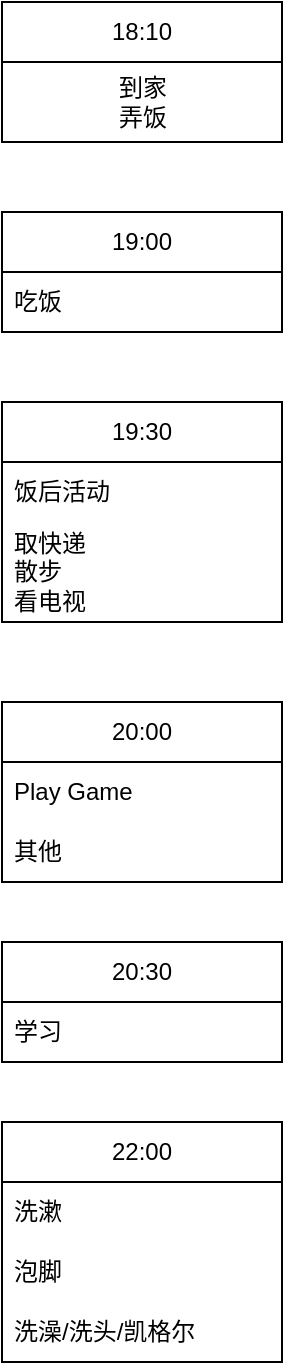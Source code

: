 <mxfile version="20.8.13" type="github">
  <diagram name="第 1 页" id="p3kQzCsYeSNhPoRElLK4">
    <mxGraphModel dx="1562" dy="837" grid="1" gridSize="10" guides="1" tooltips="1" connect="1" arrows="1" fold="1" page="1" pageScale="1" pageWidth="827" pageHeight="1169" math="0" shadow="0">
      <root>
        <mxCell id="0" />
        <mxCell id="1" parent="0" />
        <mxCell id="aeTkknMpQO5yRnzmNBZN-2" value="18:10" style="swimlane;fontStyle=0;childLayout=stackLayout;horizontal=1;startSize=30;horizontalStack=0;resizeParent=1;resizeParentMax=0;resizeLast=0;collapsible=1;marginBottom=0;whiteSpace=wrap;html=1;" vertex="1" parent="1">
          <mxGeometry x="320" y="420" width="140" height="70" as="geometry" />
        </mxCell>
        <mxCell id="aeTkknMpQO5yRnzmNBZN-14" value="到家&lt;br&gt;弄饭" style="text;html=1;align=center;verticalAlign=middle;resizable=0;points=[];autosize=1;strokeColor=none;fillColor=none;" vertex="1" parent="aeTkknMpQO5yRnzmNBZN-2">
          <mxGeometry y="30" width="140" height="40" as="geometry" />
        </mxCell>
        <mxCell id="aeTkknMpQO5yRnzmNBZN-6" value="19:00" style="swimlane;fontStyle=0;childLayout=stackLayout;horizontal=1;startSize=30;horizontalStack=0;resizeParent=1;resizeParentMax=0;resizeLast=0;collapsible=1;marginBottom=0;whiteSpace=wrap;html=1;" vertex="1" parent="1">
          <mxGeometry x="320" y="525" width="140" height="60" as="geometry" />
        </mxCell>
        <mxCell id="aeTkknMpQO5yRnzmNBZN-8" value="吃饭" style="text;strokeColor=none;fillColor=none;align=left;verticalAlign=middle;spacingLeft=4;spacingRight=4;overflow=hidden;points=[[0,0.5],[1,0.5]];portConstraint=eastwest;rotatable=0;whiteSpace=wrap;html=1;" vertex="1" parent="aeTkknMpQO5yRnzmNBZN-6">
          <mxGeometry y="30" width="140" height="30" as="geometry" />
        </mxCell>
        <mxCell id="aeTkknMpQO5yRnzmNBZN-10" value="19:30" style="swimlane;fontStyle=0;childLayout=stackLayout;horizontal=1;startSize=30;horizontalStack=0;resizeParent=1;resizeParentMax=0;resizeLast=0;collapsible=1;marginBottom=0;whiteSpace=wrap;html=1;" vertex="1" parent="1">
          <mxGeometry x="320" y="620" width="140" height="110" as="geometry" />
        </mxCell>
        <mxCell id="aeTkknMpQO5yRnzmNBZN-12" value="饭后活动" style="text;strokeColor=none;fillColor=none;align=left;verticalAlign=middle;spacingLeft=4;spacingRight=4;overflow=hidden;points=[[0,0.5],[1,0.5]];portConstraint=eastwest;rotatable=0;whiteSpace=wrap;html=1;" vertex="1" parent="aeTkknMpQO5yRnzmNBZN-10">
          <mxGeometry y="30" width="140" height="30" as="geometry" />
        </mxCell>
        <mxCell id="aeTkknMpQO5yRnzmNBZN-13" value="取快递&lt;br&gt;散步&lt;br&gt;看电视" style="text;strokeColor=none;fillColor=none;align=left;verticalAlign=middle;spacingLeft=4;spacingRight=4;overflow=hidden;points=[[0,0.5],[1,0.5]];portConstraint=eastwest;rotatable=0;whiteSpace=wrap;html=1;" vertex="1" parent="aeTkknMpQO5yRnzmNBZN-10">
          <mxGeometry y="60" width="140" height="50" as="geometry" />
        </mxCell>
        <mxCell id="aeTkknMpQO5yRnzmNBZN-19" value="20:00" style="swimlane;fontStyle=0;childLayout=stackLayout;horizontal=1;startSize=30;horizontalStack=0;resizeParent=1;resizeParentMax=0;resizeLast=0;collapsible=1;marginBottom=0;whiteSpace=wrap;html=1;" vertex="1" parent="1">
          <mxGeometry x="320" y="770" width="140" height="90" as="geometry" />
        </mxCell>
        <mxCell id="aeTkknMpQO5yRnzmNBZN-20" value="Play Game" style="text;strokeColor=none;fillColor=none;align=left;verticalAlign=middle;spacingLeft=4;spacingRight=4;overflow=hidden;points=[[0,0.5],[1,0.5]];portConstraint=eastwest;rotatable=0;whiteSpace=wrap;html=1;" vertex="1" parent="aeTkknMpQO5yRnzmNBZN-19">
          <mxGeometry y="30" width="140" height="30" as="geometry" />
        </mxCell>
        <mxCell id="aeTkknMpQO5yRnzmNBZN-21" value="其他" style="text;strokeColor=none;fillColor=none;align=left;verticalAlign=middle;spacingLeft=4;spacingRight=4;overflow=hidden;points=[[0,0.5],[1,0.5]];portConstraint=eastwest;rotatable=0;whiteSpace=wrap;html=1;" vertex="1" parent="aeTkknMpQO5yRnzmNBZN-19">
          <mxGeometry y="60" width="140" height="30" as="geometry" />
        </mxCell>
        <mxCell id="aeTkknMpQO5yRnzmNBZN-23" value="20:30" style="swimlane;fontStyle=0;childLayout=stackLayout;horizontal=1;startSize=30;horizontalStack=0;resizeParent=1;resizeParentMax=0;resizeLast=0;collapsible=1;marginBottom=0;whiteSpace=wrap;html=1;" vertex="1" parent="1">
          <mxGeometry x="320" y="890" width="140" height="60" as="geometry" />
        </mxCell>
        <mxCell id="aeTkknMpQO5yRnzmNBZN-24" value="学习" style="text;strokeColor=none;fillColor=none;align=left;verticalAlign=middle;spacingLeft=4;spacingRight=4;overflow=hidden;points=[[0,0.5],[1,0.5]];portConstraint=eastwest;rotatable=0;whiteSpace=wrap;html=1;" vertex="1" parent="aeTkknMpQO5yRnzmNBZN-23">
          <mxGeometry y="30" width="140" height="30" as="geometry" />
        </mxCell>
        <mxCell id="aeTkknMpQO5yRnzmNBZN-28" value="22:00" style="swimlane;fontStyle=0;childLayout=stackLayout;horizontal=1;startSize=30;horizontalStack=0;resizeParent=1;resizeParentMax=0;resizeLast=0;collapsible=1;marginBottom=0;whiteSpace=wrap;html=1;" vertex="1" parent="1">
          <mxGeometry x="320" y="980" width="140" height="120" as="geometry" />
        </mxCell>
        <mxCell id="aeTkknMpQO5yRnzmNBZN-29" value="洗漱" style="text;strokeColor=none;fillColor=none;align=left;verticalAlign=middle;spacingLeft=4;spacingRight=4;overflow=hidden;points=[[0,0.5],[1,0.5]];portConstraint=eastwest;rotatable=0;whiteSpace=wrap;html=1;" vertex="1" parent="aeTkknMpQO5yRnzmNBZN-28">
          <mxGeometry y="30" width="140" height="30" as="geometry" />
        </mxCell>
        <mxCell id="aeTkknMpQO5yRnzmNBZN-30" value="泡脚" style="text;strokeColor=none;fillColor=none;align=left;verticalAlign=middle;spacingLeft=4;spacingRight=4;overflow=hidden;points=[[0,0.5],[1,0.5]];portConstraint=eastwest;rotatable=0;whiteSpace=wrap;html=1;" vertex="1" parent="aeTkknMpQO5yRnzmNBZN-28">
          <mxGeometry y="60" width="140" height="30" as="geometry" />
        </mxCell>
        <mxCell id="aeTkknMpQO5yRnzmNBZN-31" value="洗澡/洗头/凯格尔" style="text;strokeColor=none;fillColor=none;align=left;verticalAlign=middle;spacingLeft=4;spacingRight=4;overflow=hidden;points=[[0,0.5],[1,0.5]];portConstraint=eastwest;rotatable=0;whiteSpace=wrap;html=1;" vertex="1" parent="aeTkknMpQO5yRnzmNBZN-28">
          <mxGeometry y="90" width="140" height="30" as="geometry" />
        </mxCell>
      </root>
    </mxGraphModel>
  </diagram>
</mxfile>
